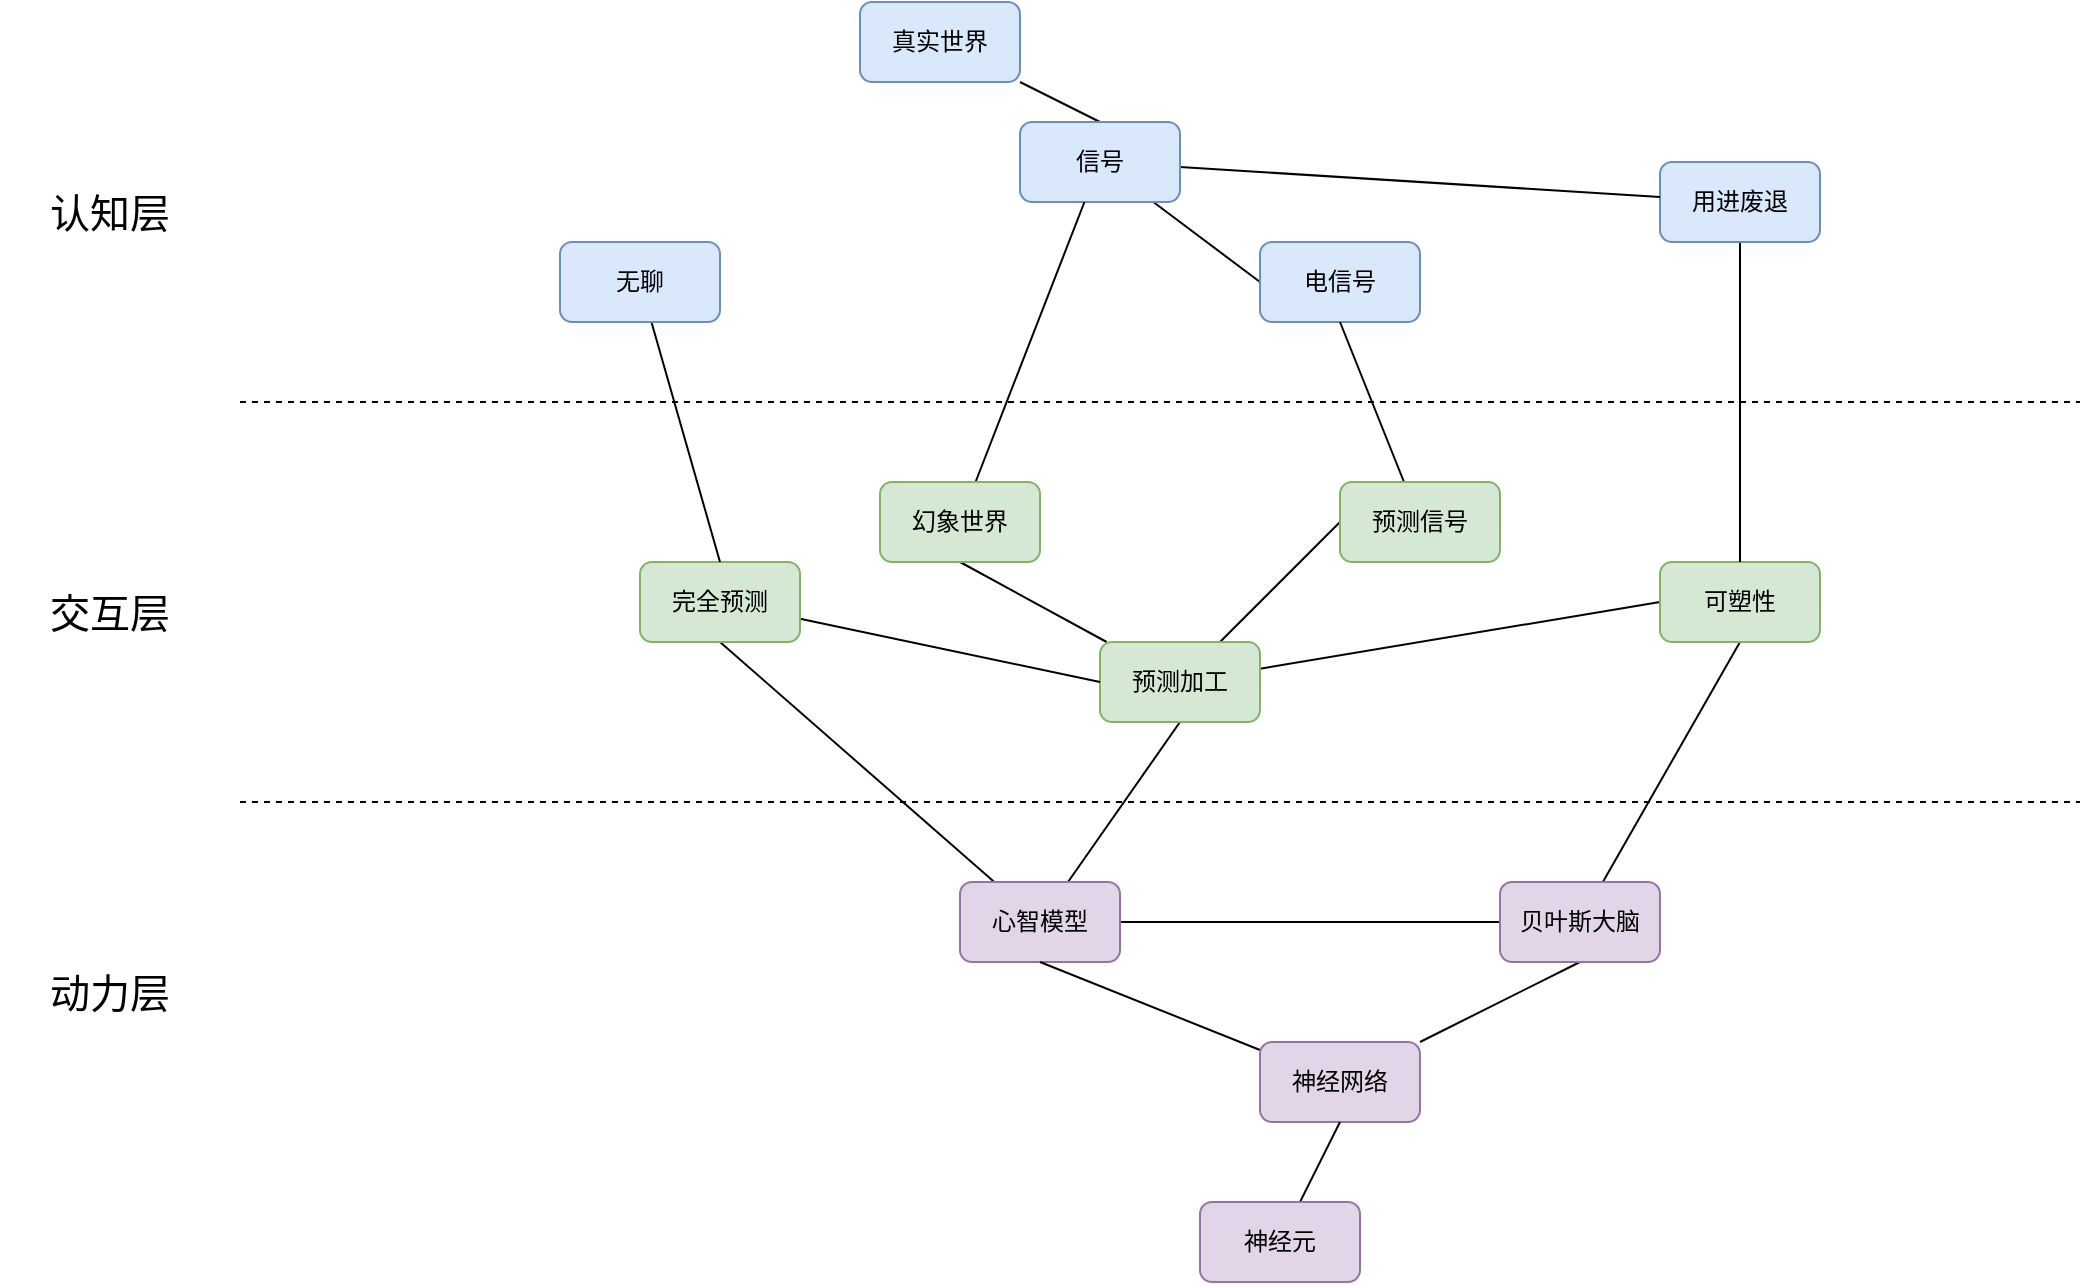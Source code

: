 <mxfile version="23.0.2" type="github">
  <diagram name="第 1 页" id="4w94POjv_R8uFFSW8boB">
    <mxGraphModel dx="1434" dy="746" grid="1" gridSize="10" guides="1" tooltips="1" connect="1" arrows="1" fold="1" page="1" pageScale="1" pageWidth="827" pageHeight="1169" math="0" shadow="0">
      <root>
        <mxCell id="0" />
        <mxCell id="1" parent="0" />
        <mxCell id="XShxcRv72XsBA-reiixP-1" value="" style="endArrow=none;dashed=1;html=1;rounded=0;" edge="1" parent="1">
          <mxGeometry width="50" height="50" relative="1" as="geometry">
            <mxPoint x="160" y="440" as="sourcePoint" />
            <mxPoint x="1080" y="440" as="targetPoint" />
          </mxGeometry>
        </mxCell>
        <mxCell id="XShxcRv72XsBA-reiixP-2" value="" style="endArrow=none;dashed=1;html=1;rounded=0;" edge="1" parent="1">
          <mxGeometry width="50" height="50" relative="1" as="geometry">
            <mxPoint x="160" y="640" as="sourcePoint" />
            <mxPoint x="1080" y="640" as="targetPoint" />
          </mxGeometry>
        </mxCell>
        <mxCell id="XShxcRv72XsBA-reiixP-3" value="认知层" style="text;html=1;strokeColor=none;fillColor=none;align=center;verticalAlign=middle;whiteSpace=wrap;rounded=0;fontSize=20;" vertex="1" parent="1">
          <mxGeometry x="40" y="330" width="110" height="30" as="geometry" />
        </mxCell>
        <mxCell id="XShxcRv72XsBA-reiixP-4" value="交互层" style="text;html=1;strokeColor=none;fillColor=none;align=center;verticalAlign=middle;whiteSpace=wrap;rounded=0;fontSize=20;" vertex="1" parent="1">
          <mxGeometry x="40" y="530" width="110" height="30" as="geometry" />
        </mxCell>
        <mxCell id="XShxcRv72XsBA-reiixP-5" value="动力层" style="text;html=1;strokeColor=none;fillColor=none;align=center;verticalAlign=middle;whiteSpace=wrap;rounded=0;fontSize=20;" vertex="1" parent="1">
          <mxGeometry x="40" y="720" width="110" height="30" as="geometry" />
        </mxCell>
        <mxCell id="XShxcRv72XsBA-reiixP-52" style="edgeStyle=none;shape=connector;rounded=0;orthogonalLoop=1;jettySize=auto;html=1;entryX=0.5;entryY=1;entryDx=0;entryDy=0;labelBackgroundColor=default;strokeColor=default;align=center;verticalAlign=middle;fontFamily=Helvetica;fontSize=11;fontColor=default;endArrow=none;endFill=0;" edge="1" parent="1" source="XShxcRv72XsBA-reiixP-10" target="XShxcRv72XsBA-reiixP-50">
          <mxGeometry relative="1" as="geometry" />
        </mxCell>
        <mxCell id="XShxcRv72XsBA-reiixP-72" style="edgeStyle=none;shape=connector;rounded=0;orthogonalLoop=1;jettySize=auto;html=1;labelBackgroundColor=default;strokeColor=default;align=center;verticalAlign=middle;fontFamily=Helvetica;fontSize=11;fontColor=default;endArrow=none;endFill=0;" edge="1" parent="1" source="XShxcRv72XsBA-reiixP-10" target="XShxcRv72XsBA-reiixP-56">
          <mxGeometry relative="1" as="geometry" />
        </mxCell>
        <mxCell id="XShxcRv72XsBA-reiixP-78" style="edgeStyle=none;shape=connector;rounded=0;orthogonalLoop=1;jettySize=auto;html=1;entryX=0.5;entryY=1;entryDx=0;entryDy=0;labelBackgroundColor=default;strokeColor=default;align=center;verticalAlign=middle;fontFamily=Helvetica;fontSize=11;fontColor=default;endArrow=none;endFill=0;" edge="1" parent="1" source="XShxcRv72XsBA-reiixP-10" target="XShxcRv72XsBA-reiixP-74">
          <mxGeometry relative="1" as="geometry" />
        </mxCell>
        <mxCell id="XShxcRv72XsBA-reiixP-10" value="心智模型" style="rounded=1;whiteSpace=wrap;html=1;fillColor=#e1d5e7;strokeColor=#9673a6;" vertex="1" parent="1">
          <mxGeometry x="520" y="680" width="80" height="40" as="geometry" />
        </mxCell>
        <mxCell id="XShxcRv72XsBA-reiixP-51" style="edgeStyle=none;shape=connector;rounded=0;orthogonalLoop=1;jettySize=auto;html=1;entryX=0.5;entryY=1;entryDx=0;entryDy=0;labelBackgroundColor=default;strokeColor=default;align=center;verticalAlign=middle;fontFamily=Helvetica;fontSize=11;fontColor=default;endArrow=none;endFill=0;" edge="1" parent="1" source="XShxcRv72XsBA-reiixP-21" target="XShxcRv72XsBA-reiixP-10">
          <mxGeometry relative="1" as="geometry" />
        </mxCell>
        <mxCell id="XShxcRv72XsBA-reiixP-57" style="edgeStyle=none;shape=connector;rounded=0;orthogonalLoop=1;jettySize=auto;html=1;entryX=0.5;entryY=1;entryDx=0;entryDy=0;labelBackgroundColor=default;strokeColor=default;align=center;verticalAlign=middle;fontFamily=Helvetica;fontSize=11;fontColor=default;endArrow=none;endFill=0;" edge="1" parent="1" source="XShxcRv72XsBA-reiixP-21" target="XShxcRv72XsBA-reiixP-56">
          <mxGeometry relative="1" as="geometry" />
        </mxCell>
        <mxCell id="XShxcRv72XsBA-reiixP-21" value="神经网络" style="rounded=1;whiteSpace=wrap;html=1;fillColor=#e1d5e7;strokeColor=#9673a6;" vertex="1" parent="1">
          <mxGeometry x="670" y="760" width="80" height="40" as="geometry" />
        </mxCell>
        <mxCell id="XShxcRv72XsBA-reiixP-65" style="edgeStyle=none;shape=connector;rounded=0;orthogonalLoop=1;jettySize=auto;html=1;entryX=0.5;entryY=0;entryDx=0;entryDy=0;labelBackgroundColor=default;strokeColor=default;align=center;verticalAlign=middle;fontFamily=Helvetica;fontSize=11;fontColor=default;endArrow=none;endFill=0;" edge="1" parent="1" source="XShxcRv72XsBA-reiixP-34" target="XShxcRv72XsBA-reiixP-63">
          <mxGeometry relative="1" as="geometry" />
        </mxCell>
        <mxCell id="XShxcRv72XsBA-reiixP-34" value="真实世界" style="rounded=1;whiteSpace=wrap;html=1;fillColor=#dae8fc;strokeColor=#6c8ebf;" vertex="1" parent="1">
          <mxGeometry x="470" y="240" width="80" height="40" as="geometry" />
        </mxCell>
        <mxCell id="XShxcRv72XsBA-reiixP-71" style="edgeStyle=none;shape=connector;rounded=0;orthogonalLoop=1;jettySize=auto;html=1;entryX=0;entryY=0.5;entryDx=0;entryDy=0;labelBackgroundColor=default;strokeColor=default;align=center;verticalAlign=middle;fontFamily=Helvetica;fontSize=11;fontColor=default;endArrow=none;endFill=0;" edge="1" parent="1" source="XShxcRv72XsBA-reiixP-50" target="XShxcRv72XsBA-reiixP-68">
          <mxGeometry relative="1" as="geometry" />
        </mxCell>
        <mxCell id="XShxcRv72XsBA-reiixP-79" style="edgeStyle=none;shape=connector;rounded=0;orthogonalLoop=1;jettySize=auto;html=1;entryX=0;entryY=0.5;entryDx=0;entryDy=0;labelBackgroundColor=default;strokeColor=default;align=center;verticalAlign=middle;fontFamily=Helvetica;fontSize=11;fontColor=default;endArrow=none;endFill=0;" edge="1" parent="1" source="XShxcRv72XsBA-reiixP-50" target="XShxcRv72XsBA-reiixP-58">
          <mxGeometry relative="1" as="geometry" />
        </mxCell>
        <mxCell id="XShxcRv72XsBA-reiixP-82" style="edgeStyle=none;shape=connector;rounded=0;orthogonalLoop=1;jettySize=auto;html=1;entryX=0.5;entryY=1;entryDx=0;entryDy=0;labelBackgroundColor=default;strokeColor=default;align=center;verticalAlign=middle;fontFamily=Helvetica;fontSize=11;fontColor=default;endArrow=none;endFill=0;" edge="1" parent="1" source="XShxcRv72XsBA-reiixP-50" target="XShxcRv72XsBA-reiixP-81">
          <mxGeometry relative="1" as="geometry" />
        </mxCell>
        <mxCell id="XShxcRv72XsBA-reiixP-50" value="预测加工" style="rounded=1;whiteSpace=wrap;html=1;fillColor=#d5e8d4;strokeColor=#82b366;" vertex="1" parent="1">
          <mxGeometry x="590" y="560" width="80" height="40" as="geometry" />
        </mxCell>
        <mxCell id="XShxcRv72XsBA-reiixP-55" style="edgeStyle=none;shape=connector;rounded=0;orthogonalLoop=1;jettySize=auto;html=1;entryX=0.5;entryY=1;entryDx=0;entryDy=0;labelBackgroundColor=default;strokeColor=default;align=center;verticalAlign=middle;fontFamily=Helvetica;fontSize=11;fontColor=default;endArrow=none;endFill=0;" edge="1" parent="1" source="XShxcRv72XsBA-reiixP-54" target="XShxcRv72XsBA-reiixP-21">
          <mxGeometry relative="1" as="geometry" />
        </mxCell>
        <mxCell id="XShxcRv72XsBA-reiixP-54" value="神经元" style="rounded=1;whiteSpace=wrap;html=1;fillColor=#e1d5e7;strokeColor=#9673a6;" vertex="1" parent="1">
          <mxGeometry x="640" y="840" width="80" height="40" as="geometry" />
        </mxCell>
        <mxCell id="XShxcRv72XsBA-reiixP-60" style="edgeStyle=none;shape=connector;rounded=0;orthogonalLoop=1;jettySize=auto;html=1;entryX=0.5;entryY=1;entryDx=0;entryDy=0;labelBackgroundColor=default;strokeColor=default;align=center;verticalAlign=middle;fontFamily=Helvetica;fontSize=11;fontColor=default;endArrow=none;endFill=0;" edge="1" parent="1" source="XShxcRv72XsBA-reiixP-56" target="XShxcRv72XsBA-reiixP-58">
          <mxGeometry relative="1" as="geometry" />
        </mxCell>
        <mxCell id="XShxcRv72XsBA-reiixP-56" value="贝叶斯大脑" style="rounded=1;whiteSpace=wrap;html=1;fillColor=#e1d5e7;strokeColor=#9673a6;" vertex="1" parent="1">
          <mxGeometry x="790" y="680" width="80" height="40" as="geometry" />
        </mxCell>
        <mxCell id="XShxcRv72XsBA-reiixP-58" value="可塑性" style="rounded=1;whiteSpace=wrap;html=1;fillColor=#d5e8d4;strokeColor=#82b366;" vertex="1" parent="1">
          <mxGeometry x="870" y="520" width="80" height="40" as="geometry" />
        </mxCell>
        <mxCell id="XShxcRv72XsBA-reiixP-62" style="edgeStyle=none;shape=connector;rounded=0;orthogonalLoop=1;jettySize=auto;html=1;entryX=0.5;entryY=0;entryDx=0;entryDy=0;labelBackgroundColor=default;strokeColor=default;align=center;verticalAlign=middle;fontFamily=Helvetica;fontSize=11;fontColor=default;endArrow=none;endFill=0;" edge="1" parent="1" source="XShxcRv72XsBA-reiixP-61" target="XShxcRv72XsBA-reiixP-58">
          <mxGeometry relative="1" as="geometry" />
        </mxCell>
        <mxCell id="XShxcRv72XsBA-reiixP-61" value="用进废退" style="rounded=1;whiteSpace=wrap;html=1;fillColor=#dae8fc;strokeColor=#6c8ebf;" vertex="1" parent="1">
          <mxGeometry x="870" y="320" width="80" height="40" as="geometry" />
        </mxCell>
        <mxCell id="XShxcRv72XsBA-reiixP-67" style="edgeStyle=none;shape=connector;rounded=0;orthogonalLoop=1;jettySize=auto;html=1;entryX=0;entryY=0.5;entryDx=0;entryDy=0;labelBackgroundColor=default;strokeColor=default;align=center;verticalAlign=middle;fontFamily=Helvetica;fontSize=11;fontColor=default;endArrow=none;endFill=0;" edge="1" parent="1" source="XShxcRv72XsBA-reiixP-63" target="XShxcRv72XsBA-reiixP-66">
          <mxGeometry relative="1" as="geometry" />
        </mxCell>
        <mxCell id="XShxcRv72XsBA-reiixP-73" style="edgeStyle=none;shape=connector;rounded=0;orthogonalLoop=1;jettySize=auto;html=1;labelBackgroundColor=default;strokeColor=default;align=center;verticalAlign=middle;fontFamily=Helvetica;fontSize=11;fontColor=default;endArrow=none;endFill=0;" edge="1" parent="1" source="XShxcRv72XsBA-reiixP-63" target="XShxcRv72XsBA-reiixP-61">
          <mxGeometry relative="1" as="geometry" />
        </mxCell>
        <mxCell id="XShxcRv72XsBA-reiixP-63" value="信号" style="rounded=1;whiteSpace=wrap;html=1;fillColor=#dae8fc;strokeColor=#6c8ebf;" vertex="1" parent="1">
          <mxGeometry x="550" y="300" width="80" height="40" as="geometry" />
        </mxCell>
        <mxCell id="XShxcRv72XsBA-reiixP-66" value="电信号" style="rounded=1;whiteSpace=wrap;html=1;fillColor=#dae8fc;strokeColor=#6c8ebf;" vertex="1" parent="1">
          <mxGeometry x="670" y="360" width="80" height="40" as="geometry" />
        </mxCell>
        <mxCell id="XShxcRv72XsBA-reiixP-69" style="edgeStyle=none;shape=connector;rounded=0;orthogonalLoop=1;jettySize=auto;html=1;entryX=0.5;entryY=1;entryDx=0;entryDy=0;labelBackgroundColor=default;strokeColor=default;align=center;verticalAlign=middle;fontFamily=Helvetica;fontSize=11;fontColor=default;endArrow=none;endFill=0;" edge="1" parent="1" source="XShxcRv72XsBA-reiixP-68" target="XShxcRv72XsBA-reiixP-66">
          <mxGeometry relative="1" as="geometry" />
        </mxCell>
        <mxCell id="XShxcRv72XsBA-reiixP-68" value="预测信号" style="rounded=1;whiteSpace=wrap;html=1;fillColor=#d5e8d4;strokeColor=#82b366;" vertex="1" parent="1">
          <mxGeometry x="710" y="480" width="80" height="40" as="geometry" />
        </mxCell>
        <mxCell id="XShxcRv72XsBA-reiixP-70" style="edgeStyle=none;shape=connector;rounded=0;orthogonalLoop=1;jettySize=auto;html=1;exitX=0.5;exitY=1;exitDx=0;exitDy=0;labelBackgroundColor=default;strokeColor=default;align=center;verticalAlign=middle;fontFamily=Helvetica;fontSize=11;fontColor=default;endArrow=none;endFill=0;" edge="1" parent="1" source="XShxcRv72XsBA-reiixP-50" target="XShxcRv72XsBA-reiixP-50">
          <mxGeometry relative="1" as="geometry" />
        </mxCell>
        <mxCell id="XShxcRv72XsBA-reiixP-75" style="edgeStyle=none;shape=connector;rounded=0;orthogonalLoop=1;jettySize=auto;html=1;entryX=0;entryY=0.5;entryDx=0;entryDy=0;labelBackgroundColor=default;strokeColor=default;align=center;verticalAlign=middle;fontFamily=Helvetica;fontSize=11;fontColor=default;endArrow=none;endFill=0;" edge="1" parent="1" source="XShxcRv72XsBA-reiixP-74" target="XShxcRv72XsBA-reiixP-50">
          <mxGeometry relative="1" as="geometry" />
        </mxCell>
        <mxCell id="XShxcRv72XsBA-reiixP-74" value="完全预测" style="rounded=1;whiteSpace=wrap;html=1;fillColor=#d5e8d4;strokeColor=#82b366;" vertex="1" parent="1">
          <mxGeometry x="360" y="520" width="80" height="40" as="geometry" />
        </mxCell>
        <mxCell id="XShxcRv72XsBA-reiixP-77" style="edgeStyle=none;shape=connector;rounded=0;orthogonalLoop=1;jettySize=auto;html=1;entryX=0.5;entryY=0;entryDx=0;entryDy=0;labelBackgroundColor=default;strokeColor=default;align=center;verticalAlign=middle;fontFamily=Helvetica;fontSize=11;fontColor=default;endArrow=none;endFill=0;" edge="1" parent="1" source="XShxcRv72XsBA-reiixP-76" target="XShxcRv72XsBA-reiixP-74">
          <mxGeometry relative="1" as="geometry" />
        </mxCell>
        <mxCell id="XShxcRv72XsBA-reiixP-76" value="无聊" style="rounded=1;whiteSpace=wrap;html=1;fillColor=#dae8fc;strokeColor=#6c8ebf;" vertex="1" parent="1">
          <mxGeometry x="320" y="360" width="80" height="40" as="geometry" />
        </mxCell>
        <mxCell id="XShxcRv72XsBA-reiixP-83" style="edgeStyle=none;shape=connector;rounded=0;orthogonalLoop=1;jettySize=auto;html=1;labelBackgroundColor=default;strokeColor=default;align=center;verticalAlign=middle;fontFamily=Helvetica;fontSize=11;fontColor=default;endArrow=none;endFill=0;" edge="1" parent="1" source="XShxcRv72XsBA-reiixP-81" target="XShxcRv72XsBA-reiixP-63">
          <mxGeometry relative="1" as="geometry" />
        </mxCell>
        <mxCell id="XShxcRv72XsBA-reiixP-81" value="幻象世界" style="rounded=1;whiteSpace=wrap;html=1;fillColor=#d5e8d4;strokeColor=#82b366;" vertex="1" parent="1">
          <mxGeometry x="480" y="480" width="80" height="40" as="geometry" />
        </mxCell>
      </root>
    </mxGraphModel>
  </diagram>
</mxfile>
